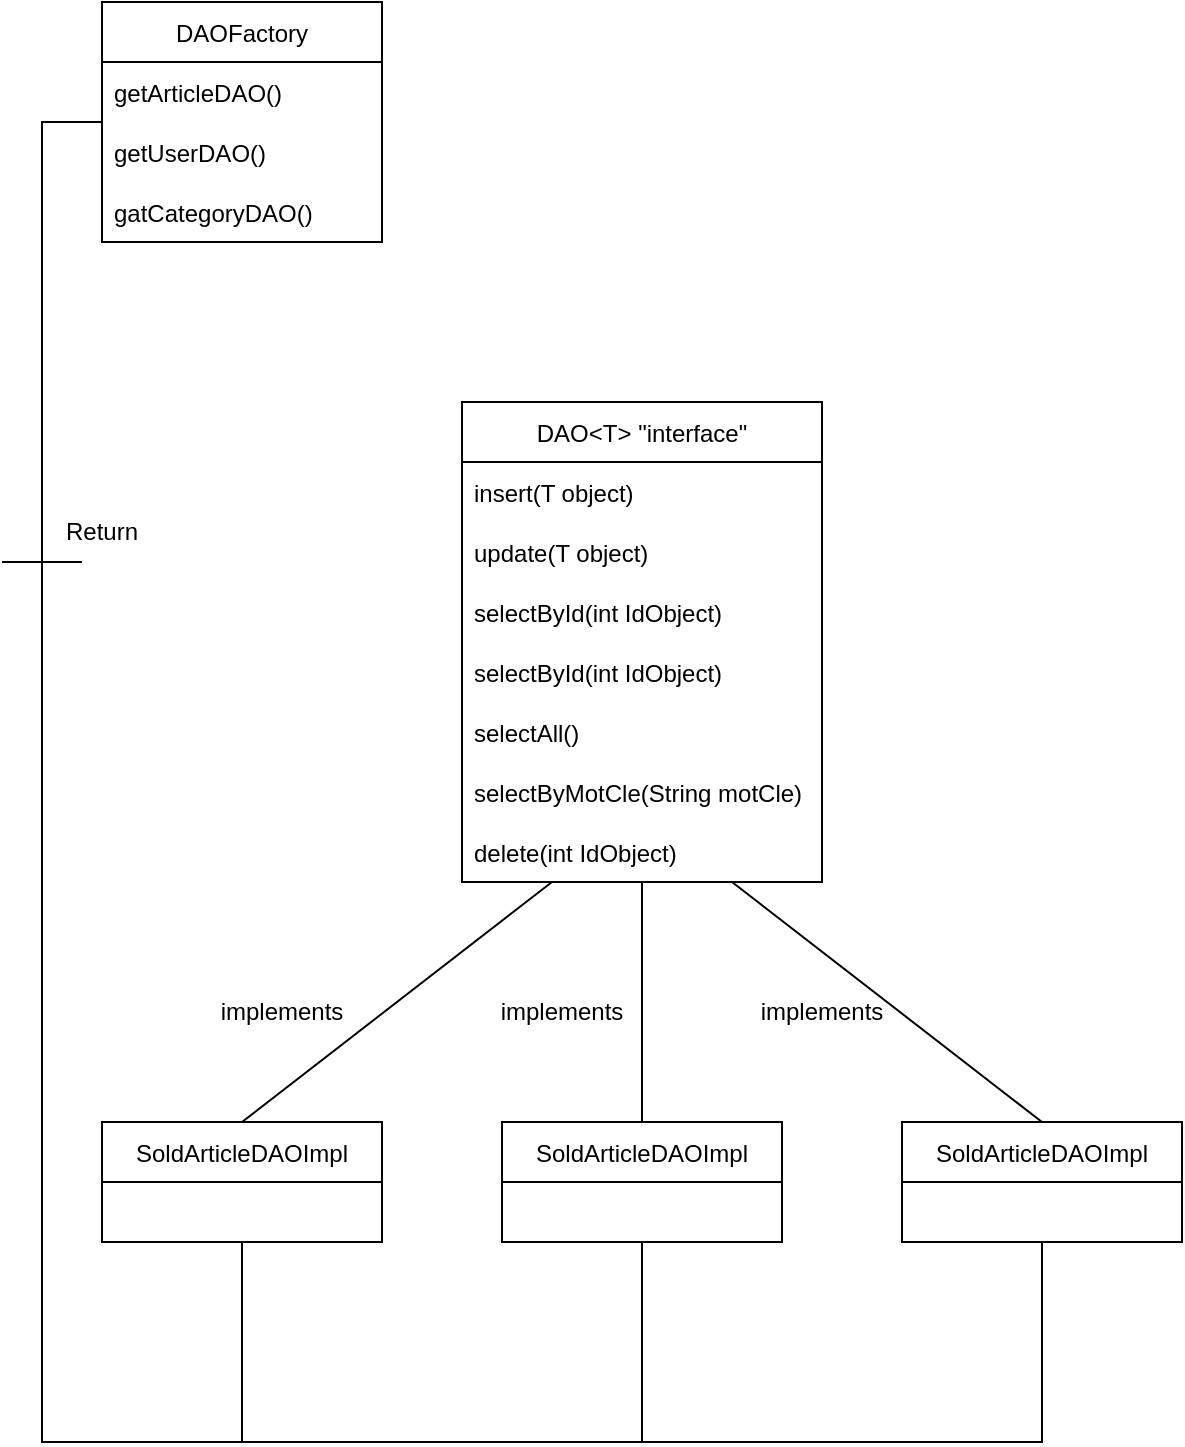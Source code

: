 <mxfile version="17.1.4" type="github"><diagram id="I2kS3iOowyG-6i6MAEP4" name="Page-1"><mxGraphModel dx="1180" dy="1104" grid="1" gridSize="10" guides="1" tooltips="1" connect="1" arrows="1" fold="1" page="1" pageScale="1" pageWidth="827" pageHeight="1169" math="0" shadow="0"><root><mxCell id="0"/><mxCell id="1" parent="0"/><mxCell id="q6JIwnnlR5pRJBsBJFoD-1" value="DAOFactory" style="swimlane;fontStyle=0;childLayout=stackLayout;horizontal=1;startSize=30;horizontalStack=0;resizeParent=1;resizeParentMax=0;resizeLast=0;collapsible=1;marginBottom=0;" vertex="1" parent="1"><mxGeometry x="150" y="40" width="140" height="120" as="geometry"><mxRectangle x="40" y="40" width="100" height="30" as="alternateBounds"/></mxGeometry></mxCell><mxCell id="q6JIwnnlR5pRJBsBJFoD-10" value="DAO&lt;T&gt; &quot;interface&quot;" style="swimlane;fontStyle=0;childLayout=stackLayout;horizontal=1;startSize=30;horizontalStack=0;resizeParent=1;resizeParentMax=0;resizeLast=0;collapsible=1;marginBottom=0;" vertex="1" parent="1"><mxGeometry x="330" y="240" width="180" height="240" as="geometry"/></mxCell><mxCell id="q6JIwnnlR5pRJBsBJFoD-18" value="SoldArticleDAOImpl" style="swimlane;fontStyle=0;childLayout=stackLayout;horizontal=1;startSize=30;horizontalStack=0;resizeParent=1;resizeParentMax=0;resizeLast=0;collapsible=1;marginBottom=0;" vertex="1" parent="1"><mxGeometry x="150" y="600" width="140" height="60" as="geometry"/></mxCell><mxCell id="q6JIwnnlR5pRJBsBJFoD-22" value="SoldArticleDAOImpl" style="swimlane;fontStyle=0;childLayout=stackLayout;horizontal=1;startSize=30;horizontalStack=0;resizeParent=1;resizeParentMax=0;resizeLast=0;collapsible=1;marginBottom=0;" vertex="1" parent="1"><mxGeometry x="350" y="600" width="140" height="60" as="geometry"/></mxCell><mxCell id="q6JIwnnlR5pRJBsBJFoD-26" value="SoldArticleDAOImpl" style="swimlane;fontStyle=0;childLayout=stackLayout;horizontal=1;startSize=30;horizontalStack=0;resizeParent=1;resizeParentMax=0;resizeLast=0;collapsible=1;marginBottom=0;" vertex="1" parent="1"><mxGeometry x="550" y="600" width="140" height="60" as="geometry"/></mxCell><mxCell id="q6JIwnnlR5pRJBsBJFoD-36" value="" style="endArrow=none;html=1;rounded=0;exitX=0.5;exitY=0;exitDx=0;exitDy=0;entryX=0.25;entryY=1;entryDx=0;entryDy=0;" edge="1" parent="1" source="q6JIwnnlR5pRJBsBJFoD-18" target="q6JIwnnlR5pRJBsBJFoD-10"><mxGeometry width="50" height="50" relative="1" as="geometry"><mxPoint x="500" y="590" as="sourcePoint"/><mxPoint x="360.96" y="482.01" as="targetPoint"/></mxGeometry></mxCell><mxCell id="q6JIwnnlR5pRJBsBJFoD-37" value="" style="endArrow=none;html=1;rounded=0;exitX=0.5;exitY=0;exitDx=0;exitDy=0;entryX=0.5;entryY=1;entryDx=0;entryDy=0;" edge="1" parent="1" source="q6JIwnnlR5pRJBsBJFoD-22" target="q6JIwnnlR5pRJBsBJFoD-10"><mxGeometry width="50" height="50" relative="1" as="geometry"><mxPoint x="500" y="590" as="sourcePoint"/><mxPoint x="440" y="500" as="targetPoint"/></mxGeometry></mxCell><mxCell id="q6JIwnnlR5pRJBsBJFoD-38" value="" style="endArrow=none;html=1;rounded=0;entryX=0.75;entryY=1;entryDx=0;entryDy=0;exitX=0.5;exitY=0;exitDx=0;exitDy=0;" edge="1" parent="1" source="q6JIwnnlR5pRJBsBJFoD-26" target="q6JIwnnlR5pRJBsBJFoD-10"><mxGeometry width="50" height="50" relative="1" as="geometry"><mxPoint x="500" y="590" as="sourcePoint"/><mxPoint x="481.92" y="483.99" as="targetPoint"/></mxGeometry></mxCell><mxCell id="q6JIwnnlR5pRJBsBJFoD-39" value="implements" style="text;html=1;strokeColor=none;fillColor=none;align=center;verticalAlign=middle;whiteSpace=wrap;rounded=0;" vertex="1" parent="1"><mxGeometry x="210" y="530" width="60" height="30" as="geometry"/></mxCell><mxCell id="q6JIwnnlR5pRJBsBJFoD-40" value="implements" style="text;html=1;strokeColor=none;fillColor=none;align=center;verticalAlign=middle;whiteSpace=wrap;rounded=0;" vertex="1" parent="1"><mxGeometry x="350" y="530" width="60" height="30" as="geometry"/></mxCell><mxCell id="q6JIwnnlR5pRJBsBJFoD-42" value="implements" style="text;html=1;strokeColor=none;fillColor=none;align=center;verticalAlign=middle;whiteSpace=wrap;rounded=0;rotation=0;" vertex="1" parent="1"><mxGeometry x="480" y="530" width="60" height="30" as="geometry"/></mxCell><mxCell id="q6JIwnnlR5pRJBsBJFoD-48" value="" style="endArrow=none;html=1;rounded=0;entryX=0;entryY=0.5;entryDx=0;entryDy=0;exitX=0.5;exitY=1;exitDx=0;exitDy=0;" edge="1" parent="1" source="q6JIwnnlR5pRJBsBJFoD-26" target="q6JIwnnlR5pRJBsBJFoD-1"><mxGeometry width="50" height="50" relative="1" as="geometry"><mxPoint x="640" y="690" as="sourcePoint"/><mxPoint x="150" y="115" as="targetPoint"/><Array as="points"><mxPoint x="620" y="760"/><mxPoint x="120" y="760"/><mxPoint x="120" y="100"/></Array></mxGeometry></mxCell><mxCell id="q6JIwnnlR5pRJBsBJFoD-49" value="" style="endArrow=none;html=1;rounded=0;entryX=0.5;entryY=1;entryDx=0;entryDy=0;" edge="1" parent="1" target="q6JIwnnlR5pRJBsBJFoD-22"><mxGeometry width="50" height="50" relative="1" as="geometry"><mxPoint x="420" y="760" as="sourcePoint"/><mxPoint x="410" y="660" as="targetPoint"/></mxGeometry></mxCell><mxCell id="q6JIwnnlR5pRJBsBJFoD-50" value="" style="endArrow=none;html=1;rounded=0;exitX=0.5;exitY=1;exitDx=0;exitDy=0;" edge="1" parent="1" source="q6JIwnnlR5pRJBsBJFoD-18"><mxGeometry width="50" height="50" relative="1" as="geometry"><mxPoint x="212.02" y="663" as="sourcePoint"/><mxPoint x="220" y="760" as="targetPoint"/></mxGeometry></mxCell><mxCell id="q6JIwnnlR5pRJBsBJFoD-51" value="" style="endArrow=none;html=1;rounded=0;" edge="1" parent="1"><mxGeometry width="50" height="50" relative="1" as="geometry"><mxPoint x="100" y="320" as="sourcePoint"/><mxPoint x="140" y="320" as="targetPoint"/></mxGeometry></mxCell><mxCell id="q6JIwnnlR5pRJBsBJFoD-52" value="Return" style="text;html=1;strokeColor=none;fillColor=none;align=center;verticalAlign=middle;whiteSpace=wrap;rounded=0;" vertex="1" parent="1"><mxGeometry x="120" y="290" width="60" height="30" as="geometry"/></mxCell><mxCell id="q6JIwnnlR5pRJBsBJFoD-53" value="insert(T object)" style="text;strokeColor=none;fillColor=none;align=left;verticalAlign=middle;spacingLeft=4;spacingRight=4;overflow=hidden;points=[[0,0.5],[1,0.5]];portConstraint=eastwest;rotatable=0;" vertex="1" parent="1"><mxGeometry x="330" y="270" width="180" height="30" as="geometry"/></mxCell><mxCell id="q6JIwnnlR5pRJBsBJFoD-54" value="update(T object)" style="text;strokeColor=none;fillColor=none;align=left;verticalAlign=middle;spacingLeft=4;spacingRight=4;overflow=hidden;points=[[0,0.5],[1,0.5]];portConstraint=eastwest;rotatable=0;" vertex="1" parent="1"><mxGeometry x="330" y="300" width="180" height="30" as="geometry"/></mxCell><mxCell id="q6JIwnnlR5pRJBsBJFoD-55" value="selectById(int IdObject)" style="text;strokeColor=none;fillColor=none;align=left;verticalAlign=middle;spacingLeft=4;spacingRight=4;overflow=hidden;points=[[0,0.5],[1,0.5]];portConstraint=eastwest;rotatable=0;" vertex="1" parent="1"><mxGeometry x="330" y="330" width="180" height="30" as="geometry"/></mxCell><mxCell id="q6JIwnnlR5pRJBsBJFoD-56" value="selectById(int IdObject)" style="text;strokeColor=none;fillColor=none;align=left;verticalAlign=middle;spacingLeft=4;spacingRight=4;overflow=hidden;points=[[0,0.5],[1,0.5]];portConstraint=eastwest;rotatable=0;" vertex="1" parent="1"><mxGeometry x="330" y="360" width="180" height="30" as="geometry"/></mxCell><mxCell id="q6JIwnnlR5pRJBsBJFoD-57" value="selectAll()" style="text;strokeColor=none;fillColor=none;align=left;verticalAlign=middle;spacingLeft=4;spacingRight=4;overflow=hidden;points=[[0,0.5],[1,0.5]];portConstraint=eastwest;rotatable=0;" vertex="1" parent="1"><mxGeometry x="330" y="390" width="180" height="30" as="geometry"/></mxCell><mxCell id="q6JIwnnlR5pRJBsBJFoD-58" value="selectByMotCle(String motCle)" style="text;strokeColor=none;fillColor=none;align=left;verticalAlign=middle;spacingLeft=4;spacingRight=4;overflow=hidden;points=[[0,0.5],[1,0.5]];portConstraint=eastwest;rotatable=0;" vertex="1" parent="1"><mxGeometry x="330" y="420" width="180" height="30" as="geometry"/></mxCell><mxCell id="q6JIwnnlR5pRJBsBJFoD-59" value="delete(int IdObject)" style="text;strokeColor=none;fillColor=none;align=left;verticalAlign=middle;spacingLeft=4;spacingRight=4;overflow=hidden;points=[[0,0.5],[1,0.5]];portConstraint=eastwest;rotatable=0;" vertex="1" parent="1"><mxGeometry x="330" y="450" width="180" height="30" as="geometry"/></mxCell><mxCell id="q6JIwnnlR5pRJBsBJFoD-60" value="getArticleDAO()" style="text;strokeColor=none;fillColor=none;align=left;verticalAlign=middle;spacingLeft=4;spacingRight=4;overflow=hidden;points=[[0,0.5],[1,0.5]];portConstraint=eastwest;rotatable=0;" vertex="1" parent="1"><mxGeometry x="150" y="70" width="140" height="30" as="geometry"/></mxCell><mxCell id="q6JIwnnlR5pRJBsBJFoD-61" value="getUserDAO()" style="text;strokeColor=none;fillColor=none;align=left;verticalAlign=middle;spacingLeft=4;spacingRight=4;overflow=hidden;points=[[0,0.5],[1,0.5]];portConstraint=eastwest;rotatable=0;" vertex="1" parent="1"><mxGeometry x="150" y="100" width="140" height="30" as="geometry"/></mxCell><mxCell id="q6JIwnnlR5pRJBsBJFoD-62" value="gatCategoryDAO()" style="text;strokeColor=none;fillColor=none;align=left;verticalAlign=middle;spacingLeft=4;spacingRight=4;overflow=hidden;points=[[0,0.5],[1,0.5]];portConstraint=eastwest;rotatable=0;" vertex="1" parent="1"><mxGeometry x="150" y="130" width="140" height="30" as="geometry"/></mxCell></root></mxGraphModel></diagram></mxfile>